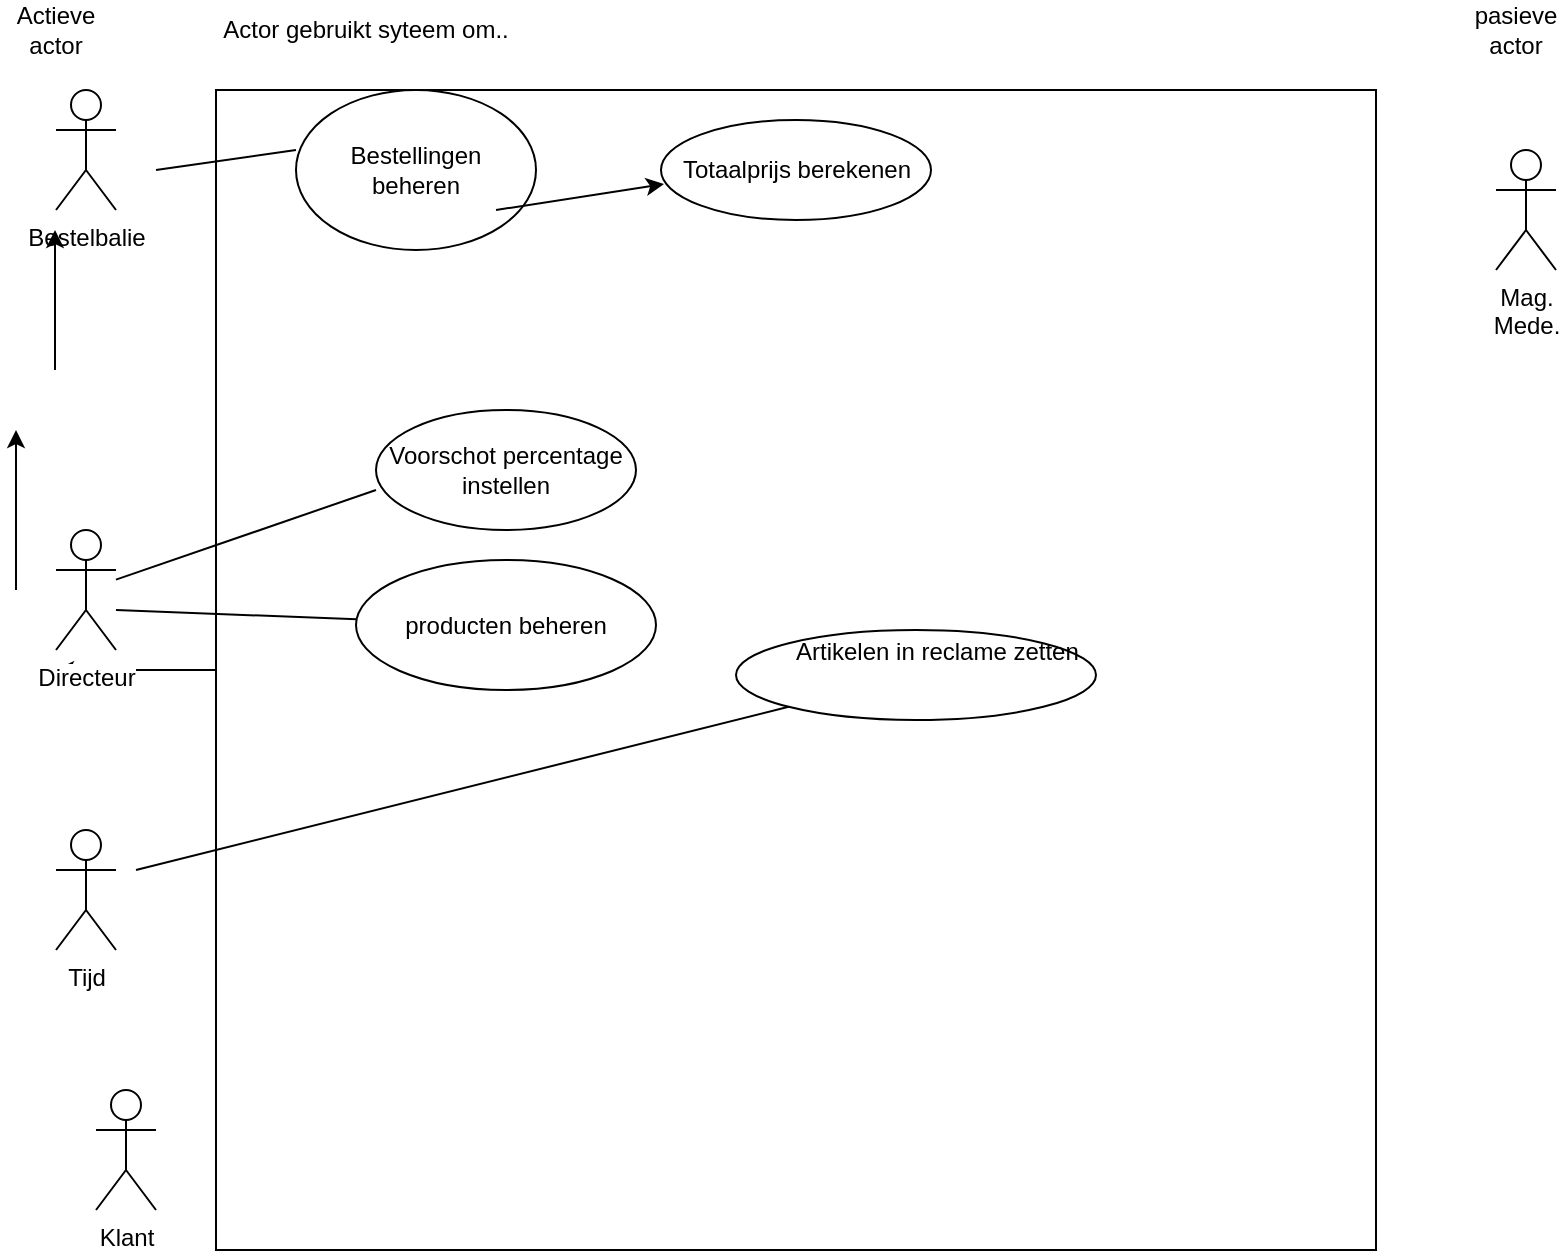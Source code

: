 <mxfile version="12.7.0" type="github"><diagram id="v3xi3Tm7yDz3SscX_fxo" name="Page-1"><mxGraphModel dx="918" dy="790" grid="1" gridSize="10" guides="1" tooltips="1" connect="1" arrows="1" fold="1" page="1" pageScale="1" pageWidth="850" pageHeight="1100" math="0" shadow="0"><root><mxCell id="0"/><mxCell id="1" parent="0"/><mxCell id="G_v2AVPz2Wz6P2euTTHj-57" value="" style="edgeStyle=orthogonalEdgeStyle;rounded=0;orthogonalLoop=1;jettySize=auto;html=1;" parent="1" source="G_v2AVPz2Wz6P2euTTHj-3" edge="1"><mxGeometry relative="1" as="geometry"><mxPoint x="50" y="340" as="targetPoint"/></mxGeometry></mxCell><mxCell id="G_v2AVPz2Wz6P2euTTHj-3" value="" style="whiteSpace=wrap;html=1;aspect=fixed;" parent="1" vertex="1"><mxGeometry x="130" y="50" width="580" height="580" as="geometry"/></mxCell><mxCell id="G_v2AVPz2Wz6P2euTTHj-4" value="Bestelbalie" style="shape=umlActor;verticalLabelPosition=bottom;labelBackgroundColor=#ffffff;verticalAlign=top;html=1;outlineConnect=0;" parent="1" vertex="1"><mxGeometry x="50" y="50" width="30" height="60" as="geometry"/></mxCell><mxCell id="G_v2AVPz2Wz6P2euTTHj-14" value="Klant" style="shape=umlActor;verticalLabelPosition=bottom;labelBackgroundColor=#ffffff;verticalAlign=top;html=1;outlineConnect=0;" parent="1" vertex="1"><mxGeometry x="70" y="550" width="30" height="60" as="geometry"/></mxCell><mxCell id="G_v2AVPz2Wz6P2euTTHj-17" value="&lt;div&gt;Directeur&lt;/div&gt;" style="shape=umlActor;verticalLabelPosition=bottom;labelBackgroundColor=#ffffff;verticalAlign=top;html=1;outlineConnect=0;" parent="1" vertex="1"><mxGeometry x="50" y="270" width="30" height="60" as="geometry"/></mxCell><mxCell id="G_v2AVPz2Wz6P2euTTHj-6" value="&lt;div&gt;Mag.&lt;/div&gt;&lt;div&gt;Mede.&lt;/div&gt;&lt;div&gt;&lt;br&gt;&lt;/div&gt;" style="shape=umlActor;verticalLabelPosition=bottom;labelBackgroundColor=#ffffff;verticalAlign=top;html=1;outlineConnect=0;" parent="1" vertex="1"><mxGeometry x="770" y="80" width="30" height="60" as="geometry"/></mxCell><mxCell id="G_v2AVPz2Wz6P2euTTHj-8" value="&lt;div&gt;Actieve actor&lt;/div&gt;" style="text;html=1;strokeColor=none;fillColor=none;align=center;verticalAlign=middle;whiteSpace=wrap;rounded=0;" parent="1" vertex="1"><mxGeometry x="30" y="10" width="40" height="20" as="geometry"/></mxCell><mxCell id="G_v2AVPz2Wz6P2euTTHj-10" value="&lt;div&gt;pasieve actor&lt;/div&gt;" style="text;html=1;strokeColor=none;fillColor=none;align=center;verticalAlign=middle;whiteSpace=wrap;rounded=0;" parent="1" vertex="1"><mxGeometry x="760" y="10" width="40" height="20" as="geometry"/></mxCell><mxCell id="G_v2AVPz2Wz6P2euTTHj-11" value="Actor gebruikt syteem om.." style="text;html=1;strokeColor=none;fillColor=none;align=center;verticalAlign=middle;whiteSpace=wrap;rounded=0;" parent="1" vertex="1"><mxGeometry x="130" y="10" width="150" height="20" as="geometry"/></mxCell><mxCell id="G_v2AVPz2Wz6P2euTTHj-18" value="" style="ellipse;whiteSpace=wrap;html=1;" parent="1" vertex="1"><mxGeometry x="390" y="320" width="180" height="45" as="geometry"/></mxCell><mxCell id="G_v2AVPz2Wz6P2euTTHj-19" value="" style="endArrow=none;html=1;" parent="1" target="G_v2AVPz2Wz6P2euTTHj-18" edge="1"><mxGeometry width="50" height="50" relative="1" as="geometry"><mxPoint x="90" y="440" as="sourcePoint"/><mxPoint x="220" y="77.5" as="targetPoint"/></mxGeometry></mxCell><mxCell id="G_v2AVPz2Wz6P2euTTHj-24" value="&lt;div&gt;&lt;br&gt;&lt;/div&gt;&lt;div&gt;Artikelen in reclame zetten&lt;br&gt;&lt;/div&gt;" style="text;html=1;strokeColor=none;fillColor=none;spacing=5;spacingTop=-20;whiteSpace=wrap;overflow=hidden;rounded=0;" parent="1" vertex="1"><mxGeometry x="415" y="320" width="150" height="90" as="geometry"/></mxCell><mxCell id="G_v2AVPz2Wz6P2euTTHj-27" value="" style="endArrow=classic;html=1;" parent="1" edge="1"><mxGeometry width="50" height="50" relative="1" as="geometry"><mxPoint x="49.5" y="190" as="sourcePoint"/><mxPoint x="49.5" y="120" as="targetPoint"/><Array as="points"><mxPoint x="49.5" y="160"/></Array></mxGeometry></mxCell><mxCell id="G_v2AVPz2Wz6P2euTTHj-29" value="Totaalprijs berekenen" style="ellipse;whiteSpace=wrap;html=1;" parent="1" vertex="1"><mxGeometry x="352.5" y="65" width="135" height="50" as="geometry"/></mxCell><mxCell id="G_v2AVPz2Wz6P2euTTHj-35" value="&lt;div&gt;Tijd&lt;/div&gt;&lt;div&gt;&lt;br&gt;&lt;/div&gt;" style="shape=umlActor;verticalLabelPosition=bottom;labelBackgroundColor=#ffffff;verticalAlign=top;html=1;outlineConnect=0;" parent="1" vertex="1"><mxGeometry x="50" y="420" width="30" height="60" as="geometry"/></mxCell><mxCell id="G_v2AVPz2Wz6P2euTTHj-43" value="&lt;div&gt;Bestellingen &lt;br&gt;&lt;/div&gt;&lt;div&gt;beheren&lt;/div&gt;" style="ellipse;whiteSpace=wrap;html=1;" parent="1" vertex="1"><mxGeometry x="170" y="50" width="120" height="80" as="geometry"/></mxCell><mxCell id="G_v2AVPz2Wz6P2euTTHj-45" value="" style="endArrow=none;html=1;" parent="1" edge="1"><mxGeometry width="50" height="50" relative="1" as="geometry"><mxPoint x="100" y="90" as="sourcePoint"/><mxPoint x="170" y="80" as="targetPoint"/></mxGeometry></mxCell><mxCell id="G_v2AVPz2Wz6P2euTTHj-46" value="" style="endArrow=classic;html=1;entryX=0.011;entryY=0.64;entryDx=0;entryDy=0;entryPerimeter=0;" parent="1" edge="1" target="G_v2AVPz2Wz6P2euTTHj-29"><mxGeometry width="50" height="50" relative="1" as="geometry"><mxPoint x="270" y="110" as="sourcePoint"/><mxPoint x="300" y="150" as="targetPoint"/></mxGeometry></mxCell><mxCell id="G_v2AVPz2Wz6P2euTTHj-47" value="" style="endArrow=classic;html=1;" parent="1" edge="1"><mxGeometry width="50" height="50" relative="1" as="geometry"><mxPoint x="30" y="300" as="sourcePoint"/><mxPoint x="30" y="220" as="targetPoint"/></mxGeometry></mxCell><mxCell id="G_v2AVPz2Wz6P2euTTHj-48" value="Voorschot percentage instellen" style="ellipse;whiteSpace=wrap;html=1;" parent="1" vertex="1"><mxGeometry x="210" y="210" width="130" height="60" as="geometry"/></mxCell><mxCell id="G_v2AVPz2Wz6P2euTTHj-53" value="" style="endArrow=none;html=1;" parent="1" source="G_v2AVPz2Wz6P2euTTHj-17" edge="1"><mxGeometry width="50" height="50" relative="1" as="geometry"><mxPoint x="160" y="300" as="sourcePoint"/><mxPoint x="210" y="250" as="targetPoint"/></mxGeometry></mxCell><mxCell id="G_v2AVPz2Wz6P2euTTHj-54" value="producten beheren" style="ellipse;whiteSpace=wrap;html=1;" parent="1" vertex="1"><mxGeometry x="200" y="285" width="150" height="65" as="geometry"/></mxCell><mxCell id="G_v2AVPz2Wz6P2euTTHj-55" value="" style="endArrow=none;html=1;" parent="1" source="G_v2AVPz2Wz6P2euTTHj-54" edge="1"><mxGeometry width="50" height="50" relative="1" as="geometry"><mxPoint x="130" y="260" as="sourcePoint"/><mxPoint x="80" y="310" as="targetPoint"/></mxGeometry></mxCell></root></mxGraphModel></diagram></mxfile>